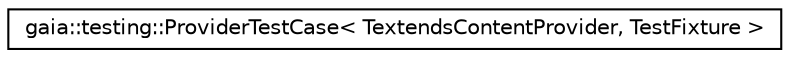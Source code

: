 digraph G
{
  edge [fontname="Helvetica",fontsize="10",labelfontname="Helvetica",labelfontsize="10"];
  node [fontname="Helvetica",fontsize="10",shape=record];
  rankdir=LR;
  Node1 [label="gaia::testing::ProviderTestCase\< TextendsContentProvider, TestFixture \>",height=0.2,width=0.4,color="black", fillcolor="white", style="filled",URL="$dd/d80/classgaia_1_1testing_1_1_provider_test_case.html",tooltip="This test case class provides a framework for testing a single gaia.content.ContentProvider and for t..."];
}
